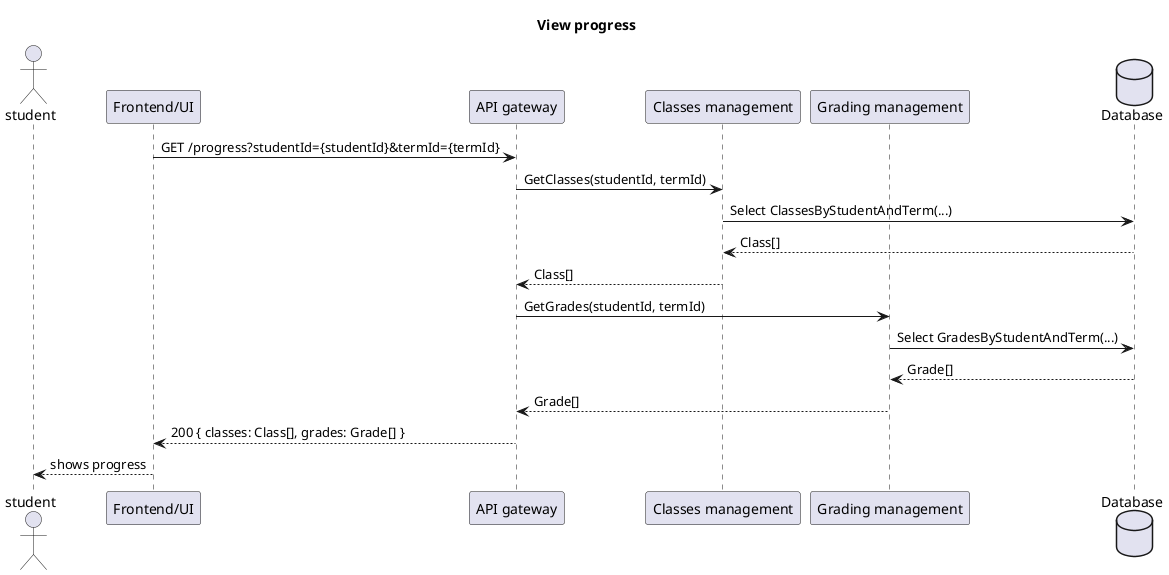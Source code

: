 @startuml
title View progress

actor student
participant "Frontend/UI" as FR
participant "API gateway" as APG
participant "Classes management" as CM
participant "Grading management" as GM
database "Database" as DB

FR -> APG: GET /progress?studentId={studentId}&termId={termId}

APG -> CM: GetClasses(studentId, termId)
CM -> DB: Select ClassesByStudentAndTerm(...)
DB --> CM: Class[]
CM --> APG: Class[]

APG -> GM: GetGrades(studentId, termId)
GM -> DB: Select GradesByStudentAndTerm(...)
DB --> GM: Grade[]
GM --> APG: Grade[]

APG --> FR: 200 { classes: Class[], grades: Grade[] }
FR --> student: shows progress

@enduml